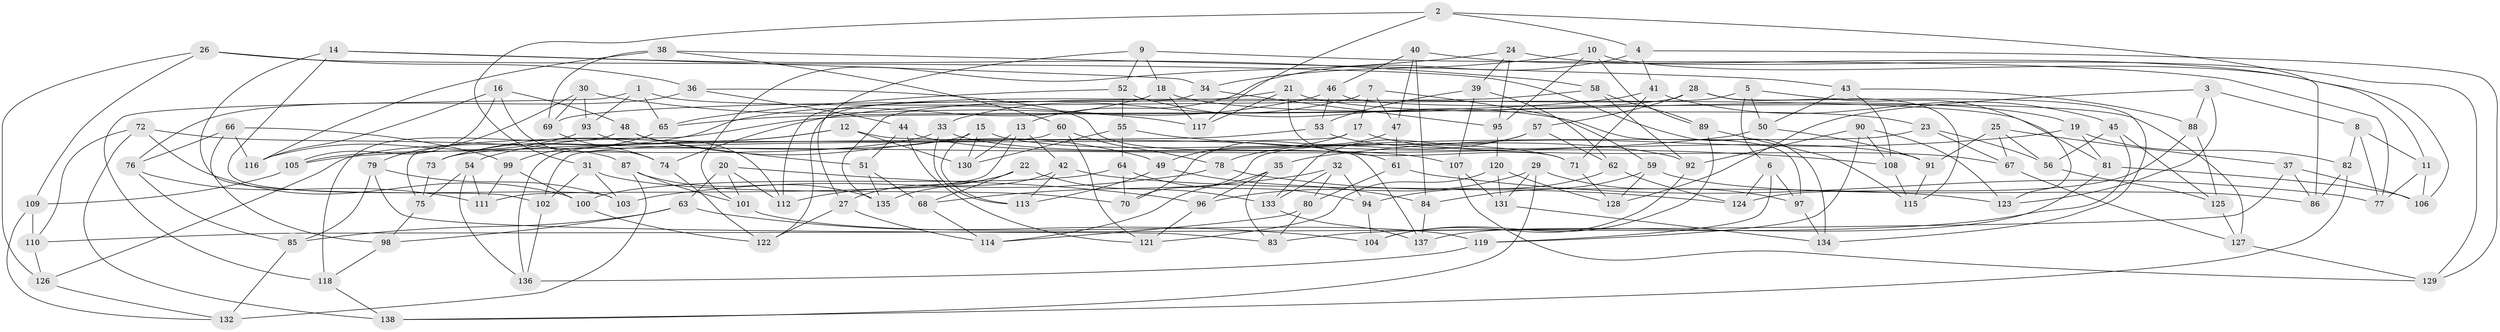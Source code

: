 // Generated by graph-tools (version 1.1) at 2025/56/03/09/25 04:56:22]
// undirected, 138 vertices, 276 edges
graph export_dot {
graph [start="1"]
  node [color=gray90,style=filled];
  1;
  2;
  3;
  4;
  5;
  6;
  7;
  8;
  9;
  10;
  11;
  12;
  13;
  14;
  15;
  16;
  17;
  18;
  19;
  20;
  21;
  22;
  23;
  24;
  25;
  26;
  27;
  28;
  29;
  30;
  31;
  32;
  33;
  34;
  35;
  36;
  37;
  38;
  39;
  40;
  41;
  42;
  43;
  44;
  45;
  46;
  47;
  48;
  49;
  50;
  51;
  52;
  53;
  54;
  55;
  56;
  57;
  58;
  59;
  60;
  61;
  62;
  63;
  64;
  65;
  66;
  67;
  68;
  69;
  70;
  71;
  72;
  73;
  74;
  75;
  76;
  77;
  78;
  79;
  80;
  81;
  82;
  83;
  84;
  85;
  86;
  87;
  88;
  89;
  90;
  91;
  92;
  93;
  94;
  95;
  96;
  97;
  98;
  99;
  100;
  101;
  102;
  103;
  104;
  105;
  106;
  107;
  108;
  109;
  110;
  111;
  112;
  113;
  114;
  115;
  116;
  117;
  118;
  119;
  120;
  121;
  122;
  123;
  124;
  125;
  126;
  127;
  128;
  129;
  130;
  131;
  132;
  133;
  134;
  135;
  136;
  137;
  138;
  1 -- 93;
  1 -- 118;
  1 -- 65;
  1 -- 81;
  2 -- 4;
  2 -- 117;
  2 -- 86;
  2 -- 31;
  3 -- 88;
  3 -- 128;
  3 -- 123;
  3 -- 8;
  4 -- 129;
  4 -- 13;
  4 -- 41;
  5 -- 135;
  5 -- 50;
  5 -- 6;
  5 -- 123;
  6 -- 124;
  6 -- 119;
  6 -- 97;
  7 -- 17;
  7 -- 47;
  7 -- 59;
  7 -- 33;
  8 -- 82;
  8 -- 77;
  8 -- 11;
  9 -- 18;
  9 -- 52;
  9 -- 27;
  9 -- 77;
  10 -- 11;
  10 -- 89;
  10 -- 34;
  10 -- 95;
  11 -- 77;
  11 -- 106;
  12 -- 54;
  12 -- 130;
  12 -- 137;
  12 -- 73;
  13 -- 42;
  13 -- 130;
  13 -- 111;
  14 -- 34;
  14 -- 103;
  14 -- 58;
  14 -- 102;
  15 -- 126;
  15 -- 130;
  15 -- 113;
  15 -- 71;
  16 -- 48;
  16 -- 116;
  16 -- 105;
  16 -- 74;
  17 -- 102;
  17 -- 49;
  17 -- 67;
  18 -- 73;
  18 -- 19;
  18 -- 117;
  19 -- 81;
  19 -- 35;
  19 -- 82;
  20 -- 112;
  20 -- 101;
  20 -- 96;
  20 -- 63;
  21 -- 23;
  21 -- 117;
  21 -- 122;
  21 -- 71;
  22 -- 27;
  22 -- 133;
  22 -- 112;
  22 -- 68;
  23 -- 70;
  23 -- 56;
  23 -- 67;
  24 -- 129;
  24 -- 101;
  24 -- 39;
  24 -- 95;
  25 -- 37;
  25 -- 91;
  25 -- 56;
  25 -- 67;
  26 -- 36;
  26 -- 109;
  26 -- 134;
  26 -- 126;
  27 -- 114;
  27 -- 122;
  28 -- 75;
  28 -- 57;
  28 -- 134;
  28 -- 115;
  29 -- 97;
  29 -- 96;
  29 -- 138;
  29 -- 131;
  30 -- 117;
  30 -- 69;
  30 -- 79;
  30 -- 93;
  31 -- 102;
  31 -- 103;
  31 -- 70;
  32 -- 94;
  32 -- 80;
  32 -- 133;
  32 -- 68;
  33 -- 105;
  33 -- 113;
  33 -- 92;
  34 -- 95;
  34 -- 112;
  35 -- 96;
  35 -- 114;
  35 -- 83;
  36 -- 76;
  36 -- 61;
  36 -- 44;
  37 -- 106;
  37 -- 110;
  37 -- 86;
  38 -- 116;
  38 -- 69;
  38 -- 60;
  38 -- 43;
  39 -- 62;
  39 -- 107;
  39 -- 53;
  40 -- 46;
  40 -- 106;
  40 -- 84;
  40 -- 47;
  41 -- 65;
  41 -- 45;
  41 -- 71;
  42 -- 113;
  42 -- 135;
  42 -- 123;
  43 -- 50;
  43 -- 108;
  43 -- 88;
  44 -- 121;
  44 -- 51;
  44 -- 107;
  45 -- 125;
  45 -- 56;
  45 -- 83;
  46 -- 53;
  46 -- 74;
  46 -- 127;
  47 -- 70;
  47 -- 61;
  48 -- 49;
  48 -- 118;
  48 -- 51;
  49 -- 84;
  49 -- 113;
  50 -- 91;
  50 -- 105;
  51 -- 68;
  51 -- 135;
  52 -- 65;
  52 -- 97;
  52 -- 55;
  53 -- 91;
  53 -- 73;
  54 -- 75;
  54 -- 111;
  54 -- 136;
  55 -- 130;
  55 -- 64;
  55 -- 108;
  56 -- 125;
  57 -- 62;
  57 -- 133;
  57 -- 78;
  58 -- 69;
  58 -- 92;
  58 -- 89;
  59 -- 128;
  59 -- 86;
  59 -- 84;
  60 -- 121;
  60 -- 136;
  60 -- 78;
  61 -- 77;
  61 -- 80;
  62 -- 124;
  62 -- 94;
  63 -- 85;
  63 -- 104;
  63 -- 98;
  64 -- 100;
  64 -- 94;
  64 -- 70;
  65 -- 99;
  66 -- 76;
  66 -- 98;
  66 -- 99;
  66 -- 116;
  67 -- 127;
  68 -- 114;
  69 -- 74;
  71 -- 128;
  72 -- 138;
  72 -- 87;
  72 -- 110;
  72 -- 100;
  73 -- 75;
  74 -- 122;
  75 -- 98;
  76 -- 111;
  76 -- 85;
  78 -- 124;
  78 -- 103;
  79 -- 103;
  79 -- 83;
  79 -- 85;
  80 -- 83;
  80 -- 114;
  81 -- 137;
  81 -- 106;
  82 -- 86;
  82 -- 138;
  84 -- 137;
  85 -- 132;
  87 -- 101;
  87 -- 135;
  87 -- 132;
  88 -- 125;
  88 -- 124;
  89 -- 115;
  89 -- 104;
  90 -- 123;
  90 -- 119;
  90 -- 108;
  90 -- 92;
  91 -- 115;
  92 -- 104;
  93 -- 116;
  93 -- 112;
  94 -- 104;
  95 -- 120;
  96 -- 121;
  97 -- 134;
  98 -- 118;
  99 -- 100;
  99 -- 111;
  100 -- 122;
  101 -- 119;
  102 -- 136;
  105 -- 109;
  107 -- 131;
  107 -- 129;
  108 -- 115;
  109 -- 110;
  109 -- 132;
  110 -- 126;
  118 -- 138;
  119 -- 136;
  120 -- 121;
  120 -- 131;
  120 -- 128;
  125 -- 127;
  126 -- 132;
  127 -- 129;
  131 -- 134;
  133 -- 137;
}

